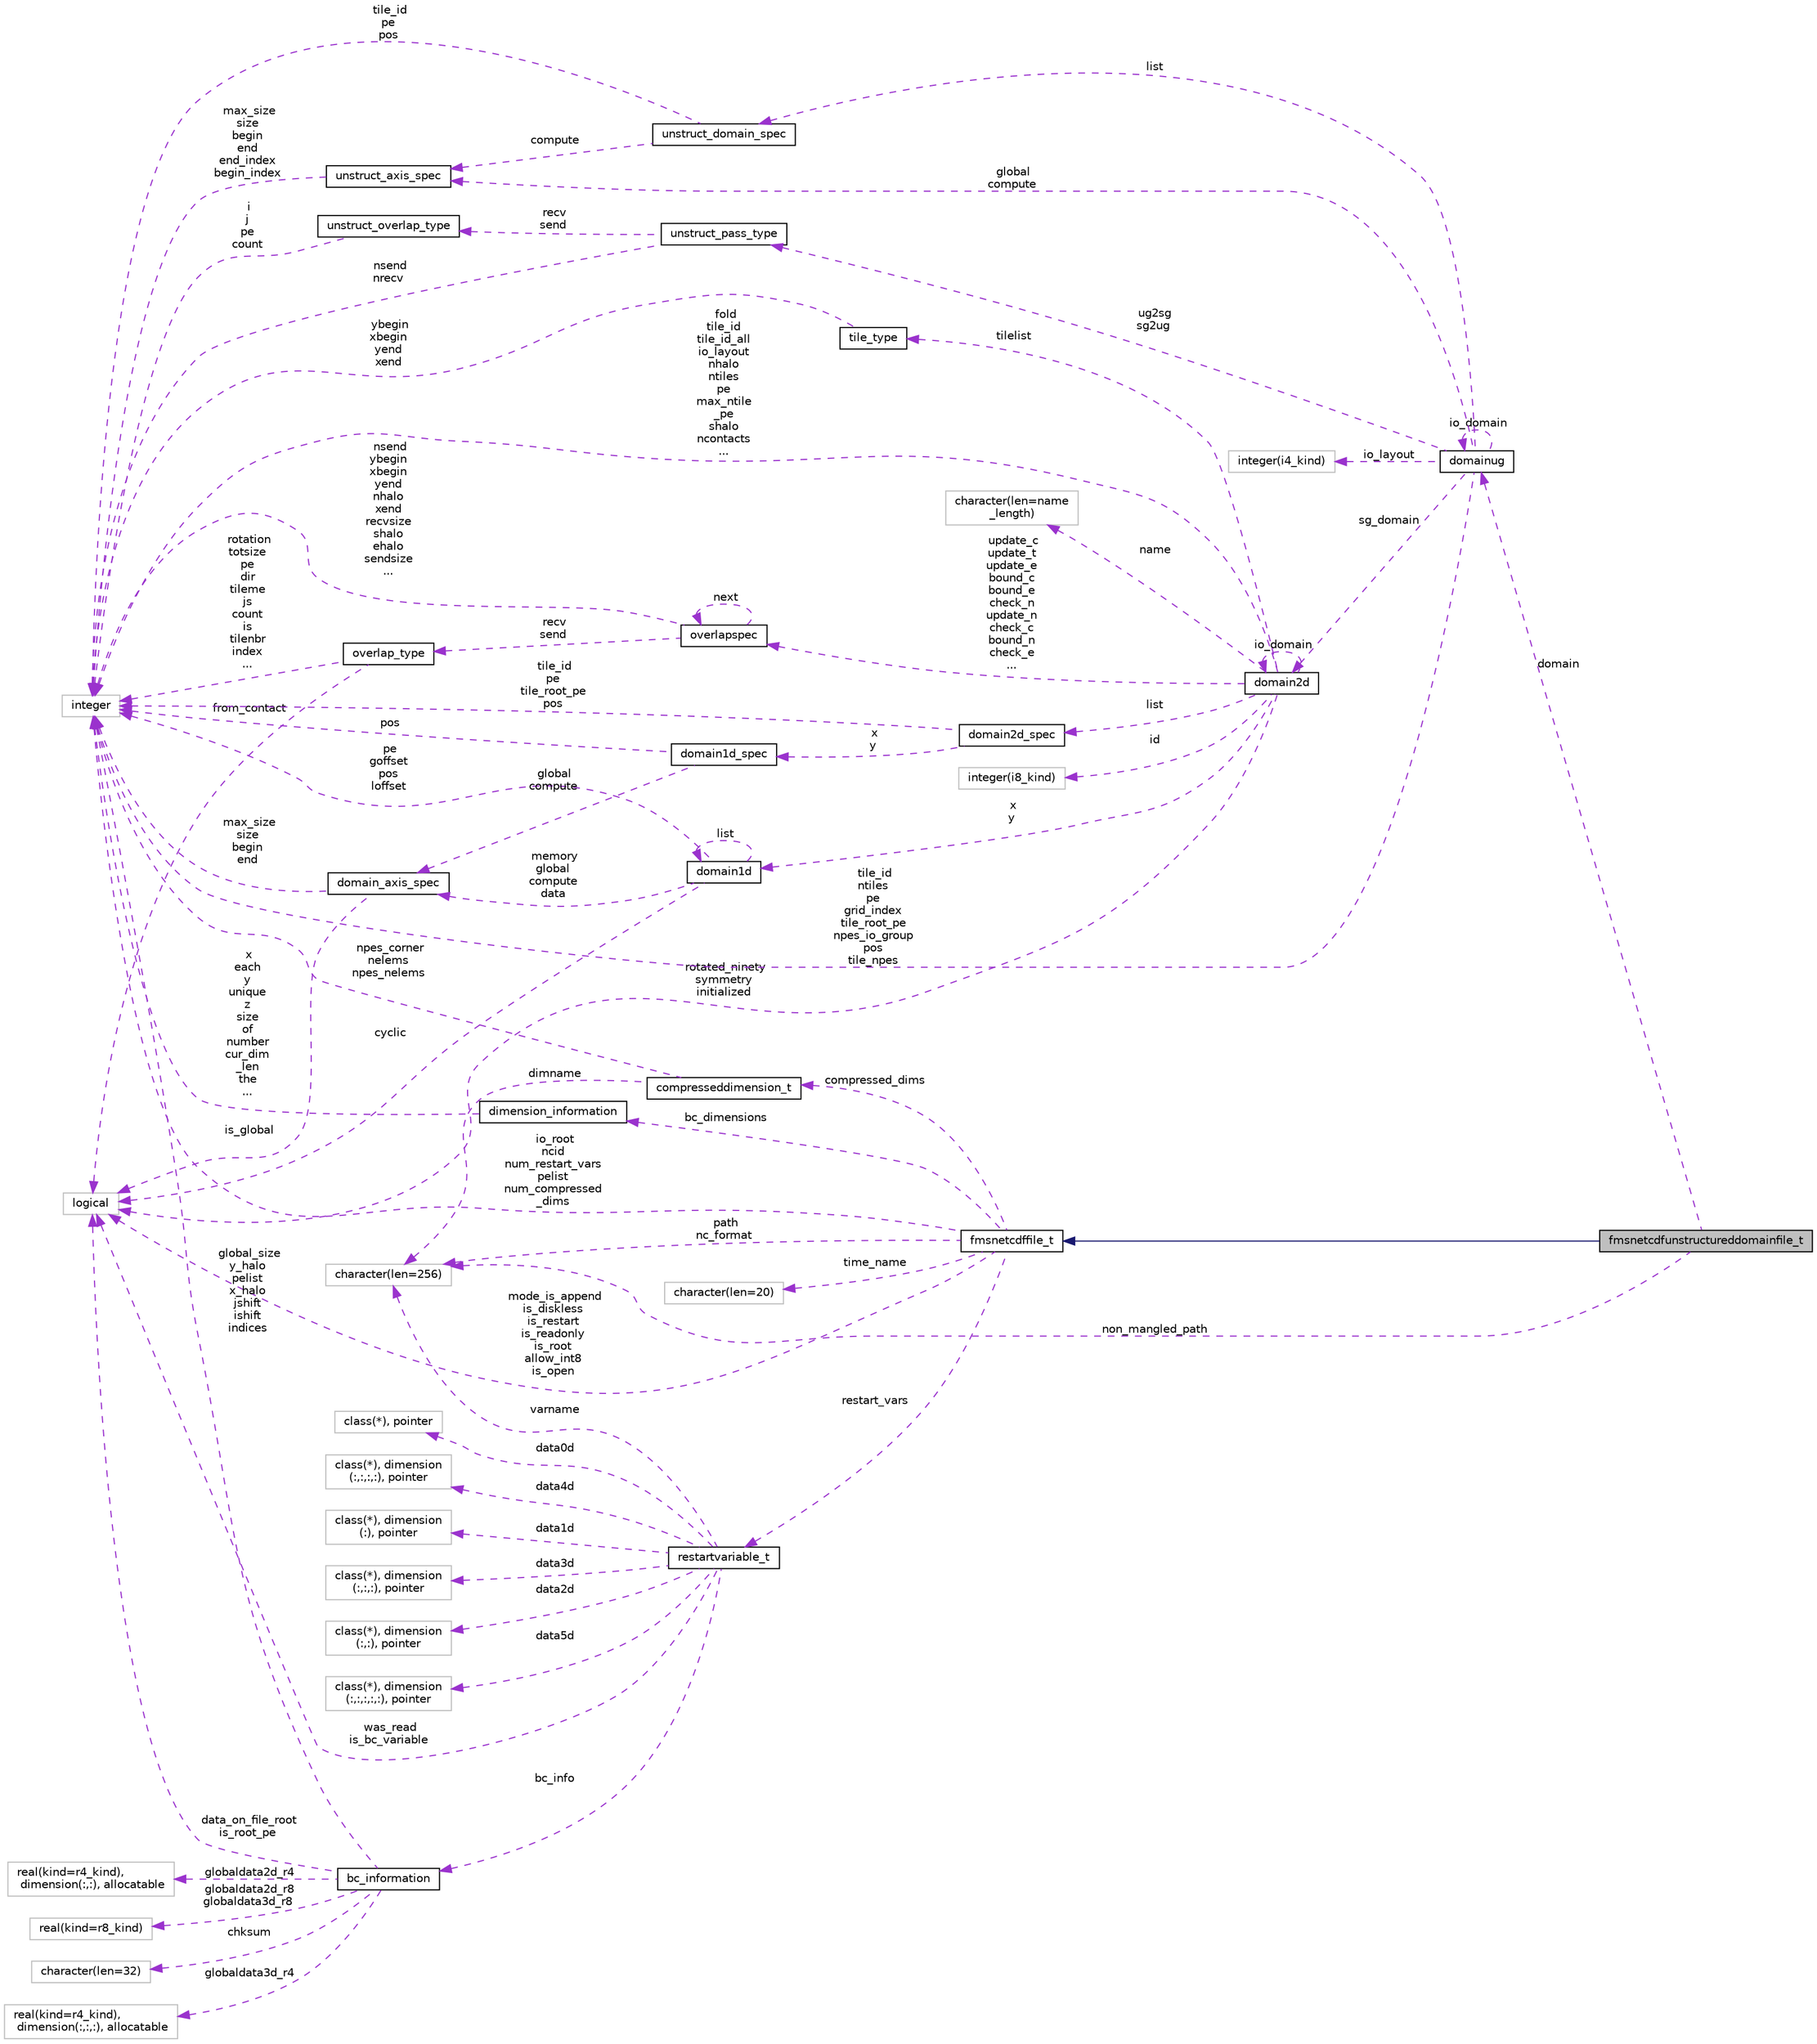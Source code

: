 digraph "fmsnetcdfunstructureddomainfile_t"
{
 // INTERACTIVE_SVG=YES
 // LATEX_PDF_SIZE
  edge [fontname="Helvetica",fontsize="10",labelfontname="Helvetica",labelfontsize="10"];
  node [fontname="Helvetica",fontsize="10",shape=record];
  rankdir="LR";
  Node1 [label="fmsnetcdfunstructureddomainfile_t",height=0.2,width=0.4,color="black", fillcolor="grey75", style="filled", fontcolor="black",tooltip="netcdf unstructured domain file type."];
  Node2 -> Node1 [dir="back",color="midnightblue",fontsize="10",style="solid",fontname="Helvetica"];
  Node2 [label="fmsnetcdffile_t",height=0.2,width=0.4,color="black", fillcolor="white", style="filled",URL="$structnetcdf__io__mod_1_1fmsnetcdffile__t.html",tooltip="Netcdf file type."];
  Node3 -> Node2 [dir="back",color="darkorchid3",fontsize="10",style="dashed",label=" mode_is_append\nis_diskless\nis_restart\nis_readonly\nis_root\nallow_int8\nis_open" ,fontname="Helvetica"];
  Node3 [label="logical",height=0.2,width=0.4,color="grey75", fillcolor="white", style="filled",tooltip=" "];
  Node4 -> Node2 [dir="back",color="darkorchid3",fontsize="10",style="dashed",label=" path\nnc_format" ,fontname="Helvetica"];
  Node4 [label="character(len=256)",height=0.2,width=0.4,color="grey75", fillcolor="white", style="filled",tooltip=" "];
  Node5 -> Node2 [dir="back",color="darkorchid3",fontsize="10",style="dashed",label=" time_name" ,fontname="Helvetica"];
  Node5 [label="character(len=20)",height=0.2,width=0.4,color="grey75", fillcolor="white", style="filled",tooltip=" "];
  Node6 -> Node2 [dir="back",color="darkorchid3",fontsize="10",style="dashed",label=" compressed_dims" ,fontname="Helvetica"];
  Node6 [label="compresseddimension_t",height=0.2,width=0.4,color="black", fillcolor="white", style="filled",URL="$structnetcdf__io__mod_1_1compresseddimension__t.html",tooltip="Compressed dimension."];
  Node4 -> Node6 [dir="back",color="darkorchid3",fontsize="10",style="dashed",label=" dimname" ,fontname="Helvetica"];
  Node7 -> Node6 [dir="back",color="darkorchid3",fontsize="10",style="dashed",label=" npes_corner\nnelems\nnpes_nelems" ,fontname="Helvetica"];
  Node7 [label="integer",height=0.2,width=0.4,color="grey75", fillcolor="white", style="filled",tooltip=" "];
  Node8 -> Node2 [dir="back",color="darkorchid3",fontsize="10",style="dashed",label=" bc_dimensions" ,fontname="Helvetica"];
  Node8 [label="dimension_information",height=0.2,width=0.4,color="black", fillcolor="white", style="filled",URL="$structnetcdf__io__mod_1_1dimension__information.html",tooltip="information about the current dimensions for regional restart variables"];
  Node7 -> Node8 [dir="back",color="darkorchid3",fontsize="10",style="dashed",label=" x\neach\ny\nunique\nz\nsize\nof\nnumber\ncur_dim\l_len\nthe\n..." ,fontname="Helvetica"];
  Node9 -> Node2 [dir="back",color="darkorchid3",fontsize="10",style="dashed",label=" restart_vars" ,fontname="Helvetica"];
  Node9 [label="restartvariable_t",height=0.2,width=0.4,color="black", fillcolor="white", style="filled",URL="$structnetcdf__io__mod_1_1restartvariable__t.html",tooltip="Restart variable."];
  Node3 -> Node9 [dir="back",color="darkorchid3",fontsize="10",style="dashed",label=" was_read\nis_bc_variable" ,fontname="Helvetica"];
  Node10 -> Node9 [dir="back",color="darkorchid3",fontsize="10",style="dashed",label=" data3d" ,fontname="Helvetica"];
  Node10 [label="class(*), dimension\l(:,:,:), pointer",height=0.2,width=0.4,color="grey75", fillcolor="white", style="filled",tooltip=" "];
  Node11 -> Node9 [dir="back",color="darkorchid3",fontsize="10",style="dashed",label=" data2d" ,fontname="Helvetica"];
  Node11 [label="class(*), dimension\l(:,:), pointer",height=0.2,width=0.4,color="grey75", fillcolor="white", style="filled",tooltip=" "];
  Node12 -> Node9 [dir="back",color="darkorchid3",fontsize="10",style="dashed",label=" data5d" ,fontname="Helvetica"];
  Node12 [label="class(*), dimension\l(:,:,:,:,:), pointer",height=0.2,width=0.4,color="grey75", fillcolor="white", style="filled",tooltip=" "];
  Node13 -> Node9 [dir="back",color="darkorchid3",fontsize="10",style="dashed",label=" data0d" ,fontname="Helvetica"];
  Node13 [label="class(*), pointer",height=0.2,width=0.4,color="grey75", fillcolor="white", style="filled",tooltip=" "];
  Node4 -> Node9 [dir="back",color="darkorchid3",fontsize="10",style="dashed",label=" varname" ,fontname="Helvetica"];
  Node14 -> Node9 [dir="back",color="darkorchid3",fontsize="10",style="dashed",label=" data4d" ,fontname="Helvetica"];
  Node14 [label="class(*), dimension\l(:,:,:,:), pointer",height=0.2,width=0.4,color="grey75", fillcolor="white", style="filled",tooltip=" "];
  Node15 -> Node9 [dir="back",color="darkorchid3",fontsize="10",style="dashed",label=" data1d" ,fontname="Helvetica"];
  Node15 [label="class(*), dimension\l(:), pointer",height=0.2,width=0.4,color="grey75", fillcolor="white", style="filled",tooltip=" "];
  Node16 -> Node9 [dir="back",color="darkorchid3",fontsize="10",style="dashed",label=" bc_info" ,fontname="Helvetica"];
  Node16 [label="bc_information",height=0.2,width=0.4,color="black", fillcolor="white", style="filled",URL="$structnetcdf__io__mod_1_1bc__information.html",tooltip="information needed fr regional restart variables"];
  Node3 -> Node16 [dir="back",color="darkorchid3",fontsize="10",style="dashed",label=" data_on_file_root\nis_root_pe" ,fontname="Helvetica"];
  Node17 -> Node16 [dir="back",color="darkorchid3",fontsize="10",style="dashed",label=" globaldata2d_r8\nglobaldata3d_r8" ,fontname="Helvetica"];
  Node17 [label="real(kind=r8_kind)",height=0.2,width=0.4,color="grey75", fillcolor="white", style="filled",tooltip=" "];
  Node18 -> Node16 [dir="back",color="darkorchid3",fontsize="10",style="dashed",label=" chksum" ,fontname="Helvetica"];
  Node18 [label="character(len=32)",height=0.2,width=0.4,color="grey75", fillcolor="white", style="filled",tooltip=" "];
  Node7 -> Node16 [dir="back",color="darkorchid3",fontsize="10",style="dashed",label=" global_size\ny_halo\npelist\nx_halo\njshift\nishift\nindices" ,fontname="Helvetica"];
  Node19 -> Node16 [dir="back",color="darkorchid3",fontsize="10",style="dashed",label=" globaldata3d_r4" ,fontname="Helvetica"];
  Node19 [label="real(kind=r4_kind),\l dimension(:,:,:), allocatable",height=0.2,width=0.4,color="grey75", fillcolor="white", style="filled",tooltip=" "];
  Node20 -> Node16 [dir="back",color="darkorchid3",fontsize="10",style="dashed",label=" globaldata2d_r4" ,fontname="Helvetica"];
  Node20 [label="real(kind=r4_kind),\l dimension(:,:), allocatable",height=0.2,width=0.4,color="grey75", fillcolor="white", style="filled",tooltip=" "];
  Node7 -> Node2 [dir="back",color="darkorchid3",fontsize="10",style="dashed",label=" io_root\nncid\nnum_restart_vars\npelist\nnum_compressed\l_dims" ,fontname="Helvetica"];
  Node21 -> Node1 [dir="back",color="darkorchid3",fontsize="10",style="dashed",label=" domain" ,fontname="Helvetica"];
  Node21 [label="domainug",height=0.2,width=0.4,color="black", fillcolor="white", style="filled",URL="$structmpp__domains__mod_1_1domainug.html",tooltip="Domain information for managing data on unstructured grids."];
  Node22 -> Node21 [dir="back",color="darkorchid3",fontsize="10",style="dashed",label=" list" ,fontname="Helvetica"];
  Node22 [label="unstruct_domain_spec",height=0.2,width=0.4,color="black", fillcolor="white", style="filled",URL="$structmpp__domains__mod_1_1unstruct__domain__spec.html",tooltip="Private type for axis specification data for an unstructured domain."];
  Node23 -> Node22 [dir="back",color="darkorchid3",fontsize="10",style="dashed",label=" compute" ,fontname="Helvetica"];
  Node23 [label="unstruct_axis_spec",height=0.2,width=0.4,color="black", fillcolor="white", style="filled",URL="$structmpp__domains__mod_1_1unstruct__axis__spec.html",tooltip="Private type for axis specification data for an unstructured grid."];
  Node7 -> Node23 [dir="back",color="darkorchid3",fontsize="10",style="dashed",label=" max_size\nsize\nbegin\nend\nend_index\nbegin_index" ,fontname="Helvetica"];
  Node7 -> Node22 [dir="back",color="darkorchid3",fontsize="10",style="dashed",label=" tile_id\npe\npos" ,fontname="Helvetica"];
  Node23 -> Node21 [dir="back",color="darkorchid3",fontsize="10",style="dashed",label=" global\ncompute" ,fontname="Helvetica"];
  Node24 -> Node21 [dir="back",color="darkorchid3",fontsize="10",style="dashed",label=" sg_domain" ,fontname="Helvetica"];
  Node24 [label="domain2d",height=0.2,width=0.4,color="black", fillcolor="white", style="filled",URL="$structmpp__domains__mod_1_1domain2d.html",tooltip="The domain2D type contains all the necessary information to define the global, compute and data domai..."];
  Node3 -> Node24 [dir="back",color="darkorchid3",fontsize="10",style="dashed",label=" rotated_ninety\nsymmetry\ninitialized" ,fontname="Helvetica"];
  Node25 -> Node24 [dir="back",color="darkorchid3",fontsize="10",style="dashed",label=" x\ny" ,fontname="Helvetica"];
  Node25 [label="domain1d",height=0.2,width=0.4,color="black", fillcolor="white", style="filled",URL="$structmpp__domains__mod_1_1domain1d.html",tooltip="One dimensional domain used to manage shared data access between pes."];
  Node3 -> Node25 [dir="back",color="darkorchid3",fontsize="10",style="dashed",label=" cyclic" ,fontname="Helvetica"];
  Node25 -> Node25 [dir="back",color="darkorchid3",fontsize="10",style="dashed",label=" list" ,fontname="Helvetica"];
  Node26 -> Node25 [dir="back",color="darkorchid3",fontsize="10",style="dashed",label=" memory\nglobal\ncompute\ndata" ,fontname="Helvetica"];
  Node26 [label="domain_axis_spec",height=0.2,width=0.4,color="black", fillcolor="white", style="filled",URL="$structmpp__domains__mod_1_1domain__axis__spec.html",tooltip="Used to specify index limits along an axis of a domain."];
  Node3 -> Node26 [dir="back",color="darkorchid3",fontsize="10",style="dashed",label=" is_global" ,fontname="Helvetica"];
  Node7 -> Node26 [dir="back",color="darkorchid3",fontsize="10",style="dashed",label=" max_size\nsize\nbegin\nend" ,fontname="Helvetica"];
  Node7 -> Node25 [dir="back",color="darkorchid3",fontsize="10",style="dashed",label=" pe\ngoffset\npos\nloffset" ,fontname="Helvetica"];
  Node27 -> Node24 [dir="back",color="darkorchid3",fontsize="10",style="dashed",label=" id" ,fontname="Helvetica"];
  Node27 [label="integer(i8_kind)",height=0.2,width=0.4,color="grey75", fillcolor="white", style="filled",tooltip=" "];
  Node24 -> Node24 [dir="back",color="darkorchid3",fontsize="10",style="dashed",label=" io_domain" ,fontname="Helvetica"];
  Node28 -> Node24 [dir="back",color="darkorchid3",fontsize="10",style="dashed",label=" update_c\nupdate_t\nupdate_e\nbound_c\nbound_e\ncheck_n\nupdate_n\ncheck_c\nbound_n\ncheck_e\n..." ,fontname="Helvetica"];
  Node28 [label="overlapspec",height=0.2,width=0.4,color="black", fillcolor="white", style="filled",URL="$structmpp__domains__mod_1_1overlapspec.html",tooltip="Private type for overlap specifications."];
  Node29 -> Node28 [dir="back",color="darkorchid3",fontsize="10",style="dashed",label=" recv\nsend" ,fontname="Helvetica"];
  Node29 [label="overlap_type",height=0.2,width=0.4,color="black", fillcolor="white", style="filled",URL="$structmpp__domains__mod_1_1overlap__type.html",tooltip="Type for overlapping data."];
  Node3 -> Node29 [dir="back",color="darkorchid3",fontsize="10",style="dashed",label=" from_contact" ,fontname="Helvetica"];
  Node7 -> Node29 [dir="back",color="darkorchid3",fontsize="10",style="dashed",label=" rotation\ntotsize\npe\ndir\ntileme\njs\ncount\nis\ntilenbr\nindex\n..." ,fontname="Helvetica"];
  Node28 -> Node28 [dir="back",color="darkorchid3",fontsize="10",style="dashed",label=" next" ,fontname="Helvetica"];
  Node7 -> Node28 [dir="back",color="darkorchid3",fontsize="10",style="dashed",label=" nsend\nybegin\nxbegin\nyend\nnhalo\nxend\nrecvsize\nshalo\nehalo\nsendsize\n..." ,fontname="Helvetica"];
  Node30 -> Node24 [dir="back",color="darkorchid3",fontsize="10",style="dashed",label=" list" ,fontname="Helvetica"];
  Node30 [label="domain2d_spec",height=0.2,width=0.4,color="black", fillcolor="white", style="filled",URL="$structmpp__domains__mod_1_1domain2d__spec.html",tooltip="Private type to specify multiple index limits and pe information for a 2D domain."];
  Node31 -> Node30 [dir="back",color="darkorchid3",fontsize="10",style="dashed",label=" x\ny" ,fontname="Helvetica"];
  Node31 [label="domain1d_spec",height=0.2,width=0.4,color="black", fillcolor="white", style="filled",URL="$structmpp__domains__mod_1_1domain1d__spec.html",tooltip="A private type used to specify index limits for a domain decomposition."];
  Node26 -> Node31 [dir="back",color="darkorchid3",fontsize="10",style="dashed",label=" global\ncompute" ,fontname="Helvetica"];
  Node7 -> Node31 [dir="back",color="darkorchid3",fontsize="10",style="dashed",label=" pos" ,fontname="Helvetica"];
  Node7 -> Node30 [dir="back",color="darkorchid3",fontsize="10",style="dashed",label=" tile_id\npe\ntile_root_pe\npos" ,fontname="Helvetica"];
  Node32 -> Node24 [dir="back",color="darkorchid3",fontsize="10",style="dashed",label=" tilelist" ,fontname="Helvetica"];
  Node32 [label="tile_type",height=0.2,width=0.4,color="black", fillcolor="white", style="filled",URL="$structmpp__domains__mod_1_1tile__type.html",tooltip="Upper and lower x and y bounds for a tile."];
  Node7 -> Node32 [dir="back",color="darkorchid3",fontsize="10",style="dashed",label=" ybegin\nxbegin\nyend\nxend" ,fontname="Helvetica"];
  Node7 -> Node24 [dir="back",color="darkorchid3",fontsize="10",style="dashed",label=" fold\ntile_id\ntile_id_all\nio_layout\nnhalo\nntiles\npe\nmax_ntile\l_pe\nshalo\nncontacts\n..." ,fontname="Helvetica"];
  Node33 -> Node24 [dir="back",color="darkorchid3",fontsize="10",style="dashed",label=" name" ,fontname="Helvetica"];
  Node33 [label="character(len=name\l_length)",height=0.2,width=0.4,color="grey75", fillcolor="white", style="filled",tooltip=" "];
  Node21 -> Node21 [dir="back",color="darkorchid3",fontsize="10",style="dashed",label=" io_domain" ,fontname="Helvetica"];
  Node34 -> Node21 [dir="back",color="darkorchid3",fontsize="10",style="dashed",label=" ug2sg\nsg2ug" ,fontname="Helvetica"];
  Node34 [label="unstruct_pass_type",height=0.2,width=0.4,color="black", fillcolor="white", style="filled",URL="$structmpp__domains__mod_1_1unstruct__pass__type.html",tooltip="Private type."];
  Node35 -> Node34 [dir="back",color="darkorchid3",fontsize="10",style="dashed",label=" recv\nsend" ,fontname="Helvetica"];
  Node35 [label="unstruct_overlap_type",height=0.2,width=0.4,color="black", fillcolor="white", style="filled",URL="$structmpp__domains__mod_1_1unstruct__overlap__type.html",tooltip="Private type."];
  Node7 -> Node35 [dir="back",color="darkorchid3",fontsize="10",style="dashed",label=" i\nj\npe\ncount" ,fontname="Helvetica"];
  Node7 -> Node34 [dir="back",color="darkorchid3",fontsize="10",style="dashed",label=" nsend\nnrecv" ,fontname="Helvetica"];
  Node7 -> Node21 [dir="back",color="darkorchid3",fontsize="10",style="dashed",label=" tile_id\nntiles\npe\ngrid_index\ntile_root_pe\nnpes_io_group\npos\ntile_npes" ,fontname="Helvetica"];
  Node36 -> Node21 [dir="back",color="darkorchid3",fontsize="10",style="dashed",label=" io_layout" ,fontname="Helvetica"];
  Node36 [label="integer(i4_kind)",height=0.2,width=0.4,color="grey75", fillcolor="white", style="filled",tooltip=" "];
  Node4 -> Node1 [dir="back",color="darkorchid3",fontsize="10",style="dashed",label=" non_mangled_path" ,fontname="Helvetica"];
}
